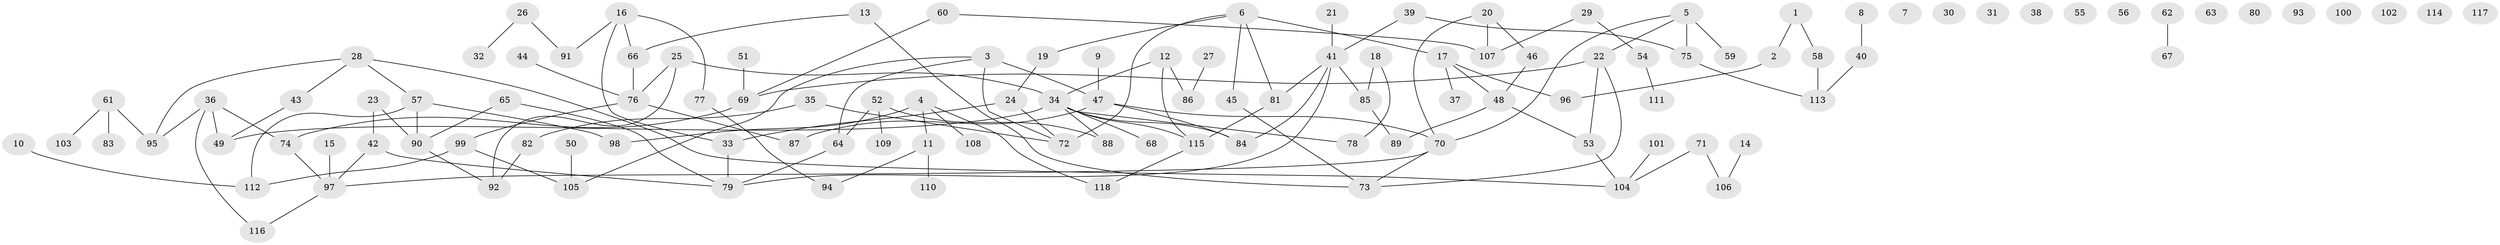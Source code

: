 // Generated by graph-tools (version 1.1) at 2025/40/03/09/25 04:40:38]
// undirected, 118 vertices, 136 edges
graph export_dot {
graph [start="1"]
  node [color=gray90,style=filled];
  1;
  2;
  3;
  4;
  5;
  6;
  7;
  8;
  9;
  10;
  11;
  12;
  13;
  14;
  15;
  16;
  17;
  18;
  19;
  20;
  21;
  22;
  23;
  24;
  25;
  26;
  27;
  28;
  29;
  30;
  31;
  32;
  33;
  34;
  35;
  36;
  37;
  38;
  39;
  40;
  41;
  42;
  43;
  44;
  45;
  46;
  47;
  48;
  49;
  50;
  51;
  52;
  53;
  54;
  55;
  56;
  57;
  58;
  59;
  60;
  61;
  62;
  63;
  64;
  65;
  66;
  67;
  68;
  69;
  70;
  71;
  72;
  73;
  74;
  75;
  76;
  77;
  78;
  79;
  80;
  81;
  82;
  83;
  84;
  85;
  86;
  87;
  88;
  89;
  90;
  91;
  92;
  93;
  94;
  95;
  96;
  97;
  98;
  99;
  100;
  101;
  102;
  103;
  104;
  105;
  106;
  107;
  108;
  109;
  110;
  111;
  112;
  113;
  114;
  115;
  116;
  117;
  118;
  1 -- 2;
  1 -- 58;
  2 -- 96;
  3 -- 47;
  3 -- 64;
  3 -- 72;
  3 -- 105;
  4 -- 11;
  4 -- 98;
  4 -- 108;
  4 -- 118;
  5 -- 22;
  5 -- 59;
  5 -- 70;
  5 -- 75;
  6 -- 17;
  6 -- 19;
  6 -- 45;
  6 -- 72;
  6 -- 81;
  8 -- 40;
  9 -- 47;
  10 -- 112;
  11 -- 94;
  11 -- 110;
  12 -- 34;
  12 -- 86;
  12 -- 115;
  13 -- 66;
  13 -- 73;
  14 -- 106;
  15 -- 97;
  16 -- 33;
  16 -- 66;
  16 -- 77;
  16 -- 91;
  17 -- 37;
  17 -- 48;
  17 -- 96;
  18 -- 78;
  18 -- 85;
  19 -- 24;
  20 -- 46;
  20 -- 70;
  20 -- 107;
  21 -- 41;
  22 -- 53;
  22 -- 69;
  22 -- 73;
  23 -- 42;
  23 -- 90;
  24 -- 33;
  24 -- 72;
  25 -- 34;
  25 -- 76;
  25 -- 92;
  26 -- 32;
  26 -- 91;
  27 -- 86;
  28 -- 43;
  28 -- 57;
  28 -- 95;
  28 -- 104;
  29 -- 54;
  29 -- 107;
  33 -- 79;
  34 -- 49;
  34 -- 68;
  34 -- 78;
  34 -- 84;
  34 -- 88;
  34 -- 115;
  35 -- 72;
  35 -- 82;
  36 -- 49;
  36 -- 74;
  36 -- 95;
  36 -- 116;
  39 -- 41;
  39 -- 75;
  40 -- 113;
  41 -- 79;
  41 -- 81;
  41 -- 84;
  41 -- 85;
  42 -- 79;
  42 -- 97;
  43 -- 49;
  44 -- 76;
  45 -- 73;
  46 -- 48;
  47 -- 70;
  47 -- 84;
  47 -- 87;
  48 -- 53;
  48 -- 89;
  50 -- 105;
  51 -- 69;
  52 -- 64;
  52 -- 88;
  52 -- 109;
  53 -- 104;
  54 -- 111;
  57 -- 90;
  57 -- 98;
  57 -- 112;
  58 -- 113;
  60 -- 69;
  60 -- 107;
  61 -- 83;
  61 -- 95;
  61 -- 103;
  62 -- 67;
  64 -- 79;
  65 -- 79;
  65 -- 90;
  66 -- 76;
  69 -- 74;
  70 -- 73;
  70 -- 97;
  71 -- 104;
  71 -- 106;
  74 -- 97;
  75 -- 113;
  76 -- 87;
  76 -- 99;
  77 -- 94;
  81 -- 115;
  82 -- 92;
  85 -- 89;
  90 -- 92;
  97 -- 116;
  99 -- 105;
  99 -- 112;
  101 -- 104;
  115 -- 118;
}
